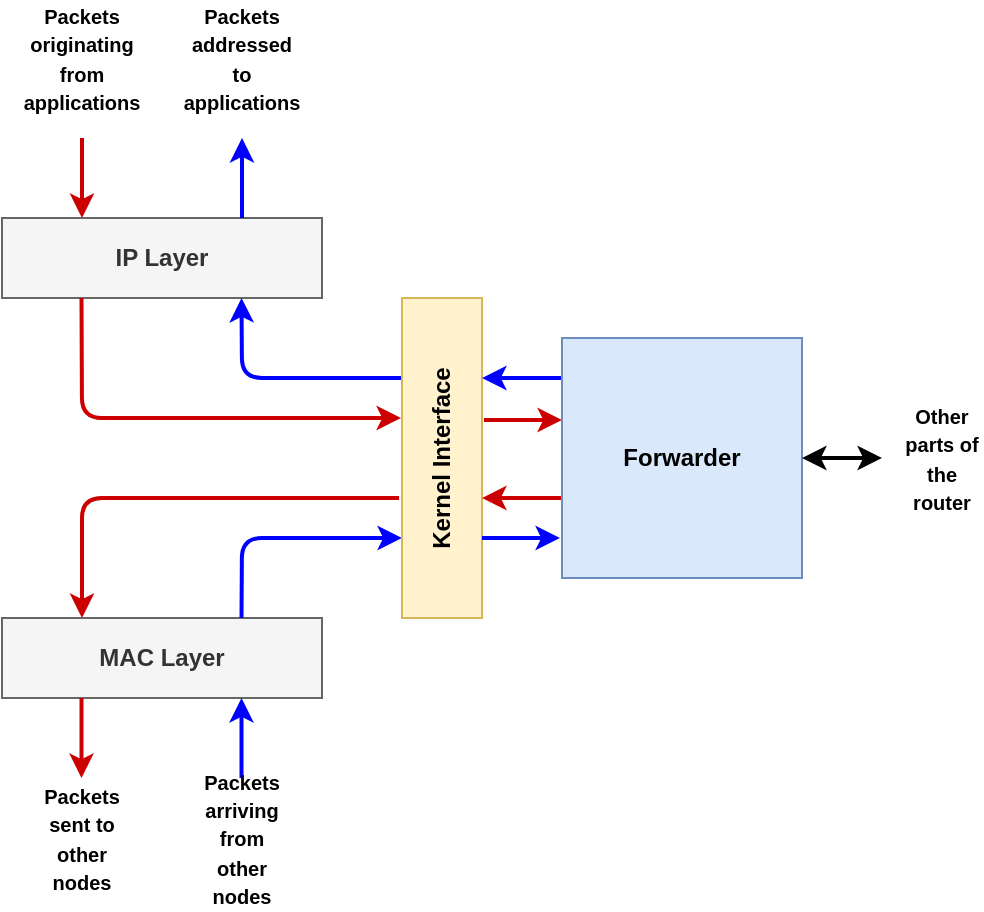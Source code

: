 <mxfile version="14.9.0" type="device"><diagram id="68HFUrZDa52L9pD3XuCI" name="Page-1"><mxGraphModel dx="818" dy="488" grid="1" gridSize="10" guides="1" tooltips="1" connect="1" arrows="1" fold="1" page="1" pageScale="1" pageWidth="827" pageHeight="1169" math="0" shadow="0"><root><mxCell id="0"/><mxCell id="1" parent="0"/><mxCell id="PX8N3DcQXsAVm-lyDgJJ-2" value="&lt;b&gt;IP Layer&lt;br&gt;&lt;/b&gt;" style="rounded=0;whiteSpace=wrap;html=1;verticalAlign=middle;align=center;fillColor=#f5f5f5;strokeColor=#666666;fontColor=#333333;" vertex="1" parent="1"><mxGeometry x="80" y="120" width="160" height="40" as="geometry"/></mxCell><mxCell id="PX8N3DcQXsAVm-lyDgJJ-3" value="" style="endArrow=classic;html=1;entryX=0.25;entryY=0;entryDx=0;entryDy=0;strokeColor=#CC0000;strokeWidth=2;" edge="1" parent="1" target="PX8N3DcQXsAVm-lyDgJJ-2"><mxGeometry width="50" height="50" relative="1" as="geometry"><mxPoint x="120" y="80" as="sourcePoint"/><mxPoint x="145" y="10" as="targetPoint"/></mxGeometry></mxCell><mxCell id="PX8N3DcQXsAVm-lyDgJJ-4" value="&lt;font style=&quot;font-size: 10px&quot;&gt;&lt;b&gt;Packets originating from applications&lt;/b&gt;&lt;/font&gt;" style="text;html=1;strokeColor=none;fillColor=none;align=center;verticalAlign=middle;whiteSpace=wrap;rounded=0;" vertex="1" parent="1"><mxGeometry x="100" y="30" width="40" height="20" as="geometry"/></mxCell><mxCell id="PX8N3DcQXsAVm-lyDgJJ-5" value="" style="endArrow=classic;html=1;exitX=0.75;exitY=0;exitDx=0;exitDy=0;strokeWidth=2;strokeColor=#0000FF;" edge="1" parent="1" source="PX8N3DcQXsAVm-lyDgJJ-2"><mxGeometry width="50" height="50" relative="1" as="geometry"><mxPoint x="270" y="190" as="sourcePoint"/><mxPoint x="200" y="80" as="targetPoint"/></mxGeometry></mxCell><mxCell id="PX8N3DcQXsAVm-lyDgJJ-7" value="&lt;font style=&quot;font-size: 10px&quot;&gt;&lt;b&gt;Packets addressed to applications&lt;/b&gt;&lt;/font&gt;" style="text;html=1;strokeColor=none;fillColor=none;align=center;verticalAlign=middle;whiteSpace=wrap;rounded=0;" vertex="1" parent="1"><mxGeometry x="180" y="30" width="40" height="20" as="geometry"/></mxCell><mxCell id="PX8N3DcQXsAVm-lyDgJJ-8" value="" style="endArrow=classic;html=1;entryX=-0.012;entryY=0.375;entryDx=0;entryDy=0;entryPerimeter=0;strokeColor=#CC0000;strokeWidth=2;" edge="1" parent="1" target="PX8N3DcQXsAVm-lyDgJJ-18"><mxGeometry width="50" height="50" relative="1" as="geometry"><mxPoint x="119.75" y="160" as="sourcePoint"/><mxPoint x="119.75" y="200" as="targetPoint"/><Array as="points"><mxPoint x="120" y="220"/></Array></mxGeometry></mxCell><mxCell id="PX8N3DcQXsAVm-lyDgJJ-9" value="" style="endArrow=classic;html=1;entryX=0.25;entryY=0;entryDx=0;entryDy=0;exitX=-0.037;exitY=0.625;exitDx=0;exitDy=0;exitPerimeter=0;strokeColor=#CC0000;strokeWidth=2;" edge="1" parent="1" source="PX8N3DcQXsAVm-lyDgJJ-18"><mxGeometry width="50" height="50" relative="1" as="geometry"><mxPoint x="170" y="270" as="sourcePoint"/><mxPoint x="120" y="320" as="targetPoint"/><Array as="points"><mxPoint x="120" y="260"/></Array></mxGeometry></mxCell><mxCell id="PX8N3DcQXsAVm-lyDgJJ-10" value="&lt;b&gt;MAC Layer&lt;br&gt;&lt;/b&gt;" style="rounded=0;whiteSpace=wrap;html=1;verticalAlign=middle;align=center;fillColor=#f5f5f5;strokeColor=#666666;fontColor=#333333;" vertex="1" parent="1"><mxGeometry x="80" y="320" width="160" height="40" as="geometry"/></mxCell><mxCell id="PX8N3DcQXsAVm-lyDgJJ-11" value="" style="endArrow=classic;html=1;exitX=0;exitY=0.25;exitDx=0;exitDy=0;strokeWidth=2;strokeColor=#0000FF;" edge="1" parent="1" source="PX8N3DcQXsAVm-lyDgJJ-18"><mxGeometry width="50" height="50" relative="1" as="geometry"><mxPoint x="270" y="200" as="sourcePoint"/><mxPoint x="199.75" y="160" as="targetPoint"/><Array as="points"><mxPoint x="200" y="200"/></Array></mxGeometry></mxCell><mxCell id="PX8N3DcQXsAVm-lyDgJJ-12" value="" style="endArrow=classic;html=1;exitX=0.75;exitY=0;exitDx=0;exitDy=0;entryX=0;entryY=0.75;entryDx=0;entryDy=0;strokeWidth=2;strokeColor=#0000FF;" edge="1" parent="1" target="PX8N3DcQXsAVm-lyDgJJ-18"><mxGeometry width="50" height="50" relative="1" as="geometry"><mxPoint x="199.75" y="320" as="sourcePoint"/><mxPoint x="199.75" y="280" as="targetPoint"/><Array as="points"><mxPoint x="200" y="280"/></Array></mxGeometry></mxCell><mxCell id="PX8N3DcQXsAVm-lyDgJJ-13" value="" style="endArrow=classic;html=1;exitX=0.75;exitY=0;exitDx=0;exitDy=0;strokeWidth=2;strokeColor=#0000FF;" edge="1" parent="1"><mxGeometry width="50" height="50" relative="1" as="geometry"><mxPoint x="199.75" y="400" as="sourcePoint"/><mxPoint x="199.75" y="360" as="targetPoint"/></mxGeometry></mxCell><mxCell id="PX8N3DcQXsAVm-lyDgJJ-15" value="&lt;font style=&quot;font-size: 10px&quot;&gt;&lt;b&gt;Packets sent to other nodes&lt;/b&gt;&lt;/font&gt;" style="text;html=1;strokeColor=none;fillColor=none;align=center;verticalAlign=middle;whiteSpace=wrap;rounded=0;" vertex="1" parent="1"><mxGeometry x="100" y="420" width="40" height="20" as="geometry"/></mxCell><mxCell id="PX8N3DcQXsAVm-lyDgJJ-17" value="&lt;font style=&quot;font-size: 10px&quot;&gt;&lt;b&gt;Packets arriving from other nodes&lt;/b&gt;&lt;/font&gt;" style="text;html=1;strokeColor=none;fillColor=none;align=center;verticalAlign=middle;whiteSpace=wrap;rounded=0;" vertex="1" parent="1"><mxGeometry x="175" y="420" width="50" height="20" as="geometry"/></mxCell><mxCell id="PX8N3DcQXsAVm-lyDgJJ-18" value="&lt;b&gt;Kernel Interface&lt;/b&gt;" style="rounded=0;whiteSpace=wrap;html=1;align=center;verticalAlign=middle;fillColor=#fff2cc;strokeColor=#d6b656;horizontal=0;" vertex="1" parent="1"><mxGeometry x="280" y="160" width="40" height="160" as="geometry"/></mxCell><mxCell id="PX8N3DcQXsAVm-lyDgJJ-19" value="" style="endArrow=classic;html=1;entryX=0.25;entryY=0;entryDx=0;entryDy=0;strokeColor=#CC0000;strokeWidth=2;" edge="1" parent="1"><mxGeometry width="50" height="50" relative="1" as="geometry"><mxPoint x="119.75" y="360" as="sourcePoint"/><mxPoint x="119.75" y="400" as="targetPoint"/></mxGeometry></mxCell><mxCell id="PX8N3DcQXsAVm-lyDgJJ-20" value="" style="endArrow=classic;html=1;exitX=1.025;exitY=0.381;exitDx=0;exitDy=0;exitPerimeter=0;strokeColor=#CC0000;strokeWidth=2;" edge="1" parent="1" source="PX8N3DcQXsAVm-lyDgJJ-18"><mxGeometry width="50" height="50" relative="1" as="geometry"><mxPoint x="250" y="260" as="sourcePoint"/><mxPoint x="360" y="221" as="targetPoint"/></mxGeometry></mxCell><mxCell id="PX8N3DcQXsAVm-lyDgJJ-21" value="" style="endArrow=classic;html=1;exitX=1.025;exitY=0.381;exitDx=0;exitDy=0;exitPerimeter=0;strokeWidth=2;strokeColor=#0000FF;" edge="1" parent="1"><mxGeometry width="50" height="50" relative="1" as="geometry"><mxPoint x="320" y="280.0" as="sourcePoint"/><mxPoint x="359" y="280.04" as="targetPoint"/></mxGeometry></mxCell><mxCell id="PX8N3DcQXsAVm-lyDgJJ-23" value="" style="endArrow=classic;html=1;strokeColor=#CC0000;strokeWidth=2;" edge="1" parent="1"><mxGeometry width="50" height="50" relative="1" as="geometry"><mxPoint x="360" y="260" as="sourcePoint"/><mxPoint x="320" y="260" as="targetPoint"/></mxGeometry></mxCell><mxCell id="PX8N3DcQXsAVm-lyDgJJ-24" value="" style="endArrow=classic;html=1;strokeWidth=2;strokeColor=#0000FF;" edge="1" parent="1"><mxGeometry width="50" height="50" relative="1" as="geometry"><mxPoint x="360" y="200" as="sourcePoint"/><mxPoint x="320" y="200" as="targetPoint"/></mxGeometry></mxCell><mxCell id="PX8N3DcQXsAVm-lyDgJJ-25" value="&lt;b&gt;Forwarder&lt;/b&gt;" style="rounded=0;whiteSpace=wrap;html=1;align=center;verticalAlign=middle;fillColor=#dae8fc;strokeColor=#6c8ebf;" vertex="1" parent="1"><mxGeometry x="360" y="180" width="120" height="120" as="geometry"/></mxCell><mxCell id="PX8N3DcQXsAVm-lyDgJJ-27" value="" style="endArrow=classic;startArrow=classic;html=1;strokeWidth=2;entryX=1;entryY=0.5;entryDx=0;entryDy=0;" edge="1" parent="1" target="PX8N3DcQXsAVm-lyDgJJ-25"><mxGeometry width="50" height="50" relative="1" as="geometry"><mxPoint x="520" y="240" as="sourcePoint"/><mxPoint x="400" y="230" as="targetPoint"/></mxGeometry></mxCell><mxCell id="PX8N3DcQXsAVm-lyDgJJ-28" value="&lt;font style=&quot;font-size: 10px&quot;&gt;&lt;b&gt;Other parts of the router&lt;/b&gt;&lt;/font&gt;" style="text;html=1;strokeColor=none;fillColor=none;align=center;verticalAlign=middle;whiteSpace=wrap;rounded=0;" vertex="1" parent="1"><mxGeometry x="530" y="230" width="40" height="20" as="geometry"/></mxCell></root></mxGraphModel></diagram></mxfile>